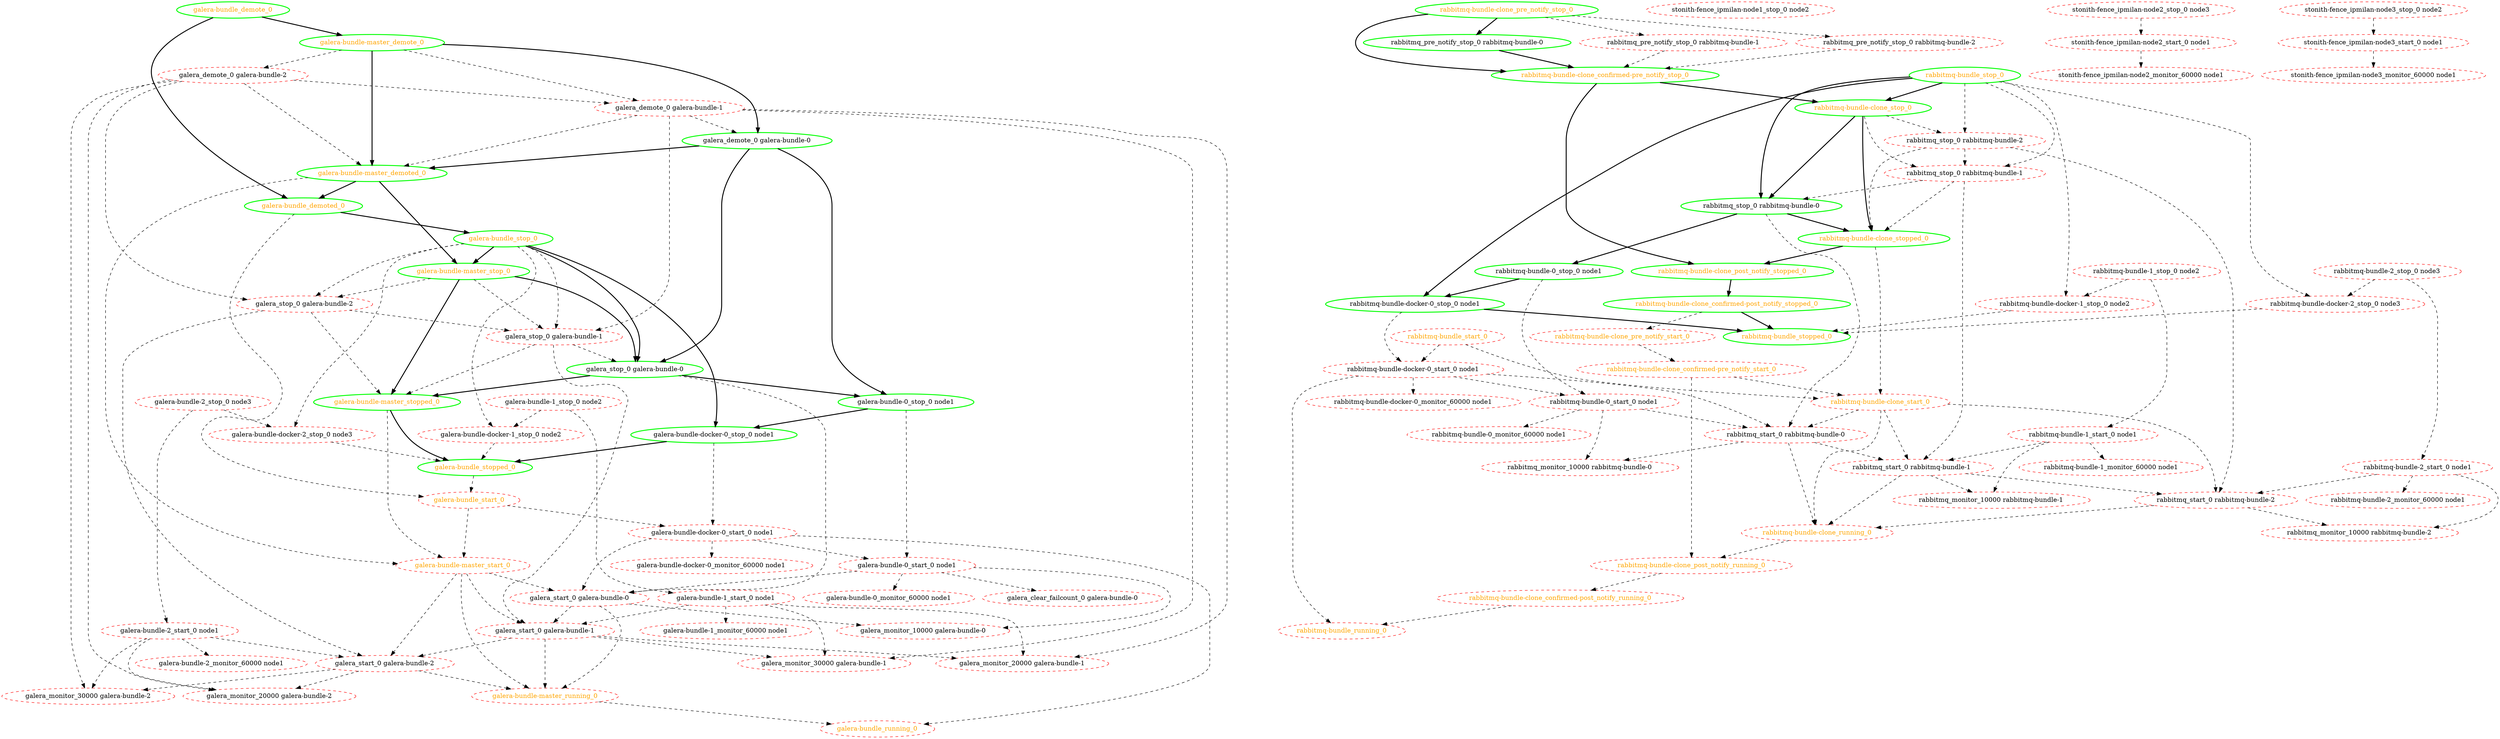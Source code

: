  digraph "g" {
"galera-bundle-0_monitor_60000 node1" [ style=dashed color="red" fontcolor="black"]
"galera-bundle-0_start_0 node1" -> "galera-bundle-0_monitor_60000 node1" [ style = dashed]
"galera-bundle-0_start_0 node1" -> "galera_clear_failcount_0 galera-bundle-0" [ style = dashed]
"galera-bundle-0_start_0 node1" -> "galera_monitor_10000 galera-bundle-0" [ style = dashed]
"galera-bundle-0_start_0 node1" -> "galera_start_0 galera-bundle-0" [ style = dashed]
"galera-bundle-0_start_0 node1" [ style=dashed color="red" fontcolor="black"]
"galera-bundle-0_stop_0 node1" -> "galera-bundle-0_start_0 node1" [ style = dashed]
"galera-bundle-0_stop_0 node1" -> "galera-bundle-docker-0_stop_0 node1" [ style = bold]
"galera-bundle-0_stop_0 node1" [ style=bold color="green" fontcolor="black"]
"galera-bundle-1_monitor_60000 node1" [ style=dashed color="red" fontcolor="black"]
"galera-bundle-1_start_0 node1" -> "galera-bundle-1_monitor_60000 node1" [ style = dashed]
"galera-bundle-1_start_0 node1" -> "galera_monitor_20000 galera-bundle-1" [ style = dashed]
"galera-bundle-1_start_0 node1" -> "galera_monitor_30000 galera-bundle-1" [ style = dashed]
"galera-bundle-1_start_0 node1" -> "galera_start_0 galera-bundle-1" [ style = dashed]
"galera-bundle-1_start_0 node1" [ style=dashed color="red" fontcolor="black"]
"galera-bundle-1_stop_0 node2" -> "galera-bundle-1_start_0 node1" [ style = dashed]
"galera-bundle-1_stop_0 node2" -> "galera-bundle-docker-1_stop_0 node2" [ style = dashed]
"galera-bundle-1_stop_0 node2" [ style=dashed color="red" fontcolor="black"]
"galera-bundle-2_monitor_60000 node1" [ style=dashed color="red" fontcolor="black"]
"galera-bundle-2_start_0 node1" -> "galera-bundle-2_monitor_60000 node1" [ style = dashed]
"galera-bundle-2_start_0 node1" -> "galera_monitor_20000 galera-bundle-2" [ style = dashed]
"galera-bundle-2_start_0 node1" -> "galera_monitor_30000 galera-bundle-2" [ style = dashed]
"galera-bundle-2_start_0 node1" -> "galera_start_0 galera-bundle-2" [ style = dashed]
"galera-bundle-2_start_0 node1" [ style=dashed color="red" fontcolor="black"]
"galera-bundle-2_stop_0 node3" -> "galera-bundle-2_start_0 node1" [ style = dashed]
"galera-bundle-2_stop_0 node3" -> "galera-bundle-docker-2_stop_0 node3" [ style = dashed]
"galera-bundle-2_stop_0 node3" [ style=dashed color="red" fontcolor="black"]
"galera-bundle-docker-0_monitor_60000 node1" [ style=dashed color="red" fontcolor="black"]
"galera-bundle-docker-0_start_0 node1" -> "galera-bundle-0_start_0 node1" [ style = dashed]
"galera-bundle-docker-0_start_0 node1" -> "galera-bundle-docker-0_monitor_60000 node1" [ style = dashed]
"galera-bundle-docker-0_start_0 node1" -> "galera-bundle_running_0" [ style = dashed]
"galera-bundle-docker-0_start_0 node1" -> "galera_start_0 galera-bundle-0" [ style = dashed]
"galera-bundle-docker-0_start_0 node1" [ style=dashed color="red" fontcolor="black"]
"galera-bundle-docker-0_stop_0 node1" -> "galera-bundle-docker-0_start_0 node1" [ style = dashed]
"galera-bundle-docker-0_stop_0 node1" -> "galera-bundle_stopped_0" [ style = bold]
"galera-bundle-docker-0_stop_0 node1" [ style=bold color="green" fontcolor="black"]
"galera-bundle-docker-1_stop_0 node2" -> "galera-bundle_stopped_0" [ style = dashed]
"galera-bundle-docker-1_stop_0 node2" [ style=dashed color="red" fontcolor="black"]
"galera-bundle-docker-2_stop_0 node3" -> "galera-bundle_stopped_0" [ style = dashed]
"galera-bundle-docker-2_stop_0 node3" [ style=dashed color="red" fontcolor="black"]
"galera-bundle-master_demote_0" -> "galera-bundle-master_demoted_0" [ style = bold]
"galera-bundle-master_demote_0" -> "galera_demote_0 galera-bundle-0" [ style = bold]
"galera-bundle-master_demote_0" -> "galera_demote_0 galera-bundle-1" [ style = dashed]
"galera-bundle-master_demote_0" -> "galera_demote_0 galera-bundle-2" [ style = dashed]
"galera-bundle-master_demote_0" [ style=bold color="green" fontcolor="orange"]
"galera-bundle-master_demoted_0" -> "galera-bundle-master_start_0" [ style = dashed]
"galera-bundle-master_demoted_0" -> "galera-bundle-master_stop_0" [ style = bold]
"galera-bundle-master_demoted_0" -> "galera-bundle_demoted_0" [ style = bold]
"galera-bundle-master_demoted_0" [ style=bold color="green" fontcolor="orange"]
"galera-bundle-master_running_0" -> "galera-bundle_running_0" [ style = dashed]
"galera-bundle-master_running_0" [ style=dashed color="red" fontcolor="orange"]
"galera-bundle-master_start_0" -> "galera-bundle-master_running_0" [ style = dashed]
"galera-bundle-master_start_0" -> "galera_start_0 galera-bundle-0" [ style = dashed]
"galera-bundle-master_start_0" -> "galera_start_0 galera-bundle-1" [ style = dashed]
"galera-bundle-master_start_0" -> "galera_start_0 galera-bundle-2" [ style = dashed]
"galera-bundle-master_start_0" [ style=dashed color="red" fontcolor="orange"]
"galera-bundle-master_stop_0" -> "galera-bundle-master_stopped_0" [ style = bold]
"galera-bundle-master_stop_0" -> "galera_stop_0 galera-bundle-0" [ style = bold]
"galera-bundle-master_stop_0" -> "galera_stop_0 galera-bundle-1" [ style = dashed]
"galera-bundle-master_stop_0" -> "galera_stop_0 galera-bundle-2" [ style = dashed]
"galera-bundle-master_stop_0" [ style=bold color="green" fontcolor="orange"]
"galera-bundle-master_stopped_0" -> "galera-bundle-master_start_0" [ style = dashed]
"galera-bundle-master_stopped_0" -> "galera-bundle_stopped_0" [ style = bold]
"galera-bundle-master_stopped_0" [ style=bold color="green" fontcolor="orange"]
"galera-bundle_demote_0" -> "galera-bundle-master_demote_0" [ style = bold]
"galera-bundle_demote_0" -> "galera-bundle_demoted_0" [ style = bold]
"galera-bundle_demote_0" [ style=bold color="green" fontcolor="orange"]
"galera-bundle_demoted_0" -> "galera-bundle_start_0" [ style = dashed]
"galera-bundle_demoted_0" -> "galera-bundle_stop_0" [ style = bold]
"galera-bundle_demoted_0" [ style=bold color="green" fontcolor="orange"]
"galera-bundle_running_0" [ style=dashed color="red" fontcolor="orange"]
"galera-bundle_start_0" -> "galera-bundle-docker-0_start_0 node1" [ style = dashed]
"galera-bundle_start_0" -> "galera-bundle-master_start_0" [ style = dashed]
"galera-bundle_start_0" [ style=dashed color="red" fontcolor="orange"]
"galera-bundle_stop_0" -> "galera-bundle-docker-0_stop_0 node1" [ style = bold]
"galera-bundle_stop_0" -> "galera-bundle-docker-1_stop_0 node2" [ style = dashed]
"galera-bundle_stop_0" -> "galera-bundle-docker-2_stop_0 node3" [ style = dashed]
"galera-bundle_stop_0" -> "galera-bundle-master_stop_0" [ style = bold]
"galera-bundle_stop_0" -> "galera_stop_0 galera-bundle-0" [ style = bold]
"galera-bundle_stop_0" -> "galera_stop_0 galera-bundle-1" [ style = dashed]
"galera-bundle_stop_0" -> "galera_stop_0 galera-bundle-2" [ style = dashed]
"galera-bundle_stop_0" [ style=bold color="green" fontcolor="orange"]
"galera-bundle_stopped_0" -> "galera-bundle_start_0" [ style = dashed]
"galera-bundle_stopped_0" [ style=bold color="green" fontcolor="orange"]
"galera_clear_failcount_0 galera-bundle-0" [ style=dashed color="red" fontcolor="black"]
"galera_demote_0 galera-bundle-0" -> "galera-bundle-0_stop_0 node1" [ style = bold]
"galera_demote_0 galera-bundle-0" -> "galera-bundle-master_demoted_0" [ style = bold]
"galera_demote_0 galera-bundle-0" -> "galera_stop_0 galera-bundle-0" [ style = bold]
"galera_demote_0 galera-bundle-0" [ style=bold color="green" fontcolor="black"]
"galera_demote_0 galera-bundle-1" -> "galera-bundle-master_demoted_0" [ style = dashed]
"galera_demote_0 galera-bundle-1" -> "galera_demote_0 galera-bundle-0" [ style = dashed]
"galera_demote_0 galera-bundle-1" -> "galera_monitor_20000 galera-bundle-1" [ style = dashed]
"galera_demote_0 galera-bundle-1" -> "galera_monitor_30000 galera-bundle-1" [ style = dashed]
"galera_demote_0 galera-bundle-1" -> "galera_stop_0 galera-bundle-1" [ style = dashed]
"galera_demote_0 galera-bundle-1" [ style=dashed color="red" fontcolor="black"]
"galera_demote_0 galera-bundle-2" -> "galera-bundle-master_demoted_0" [ style = dashed]
"galera_demote_0 galera-bundle-2" -> "galera_demote_0 galera-bundle-1" [ style = dashed]
"galera_demote_0 galera-bundle-2" -> "galera_monitor_20000 galera-bundle-2" [ style = dashed]
"galera_demote_0 galera-bundle-2" -> "galera_monitor_30000 galera-bundle-2" [ style = dashed]
"galera_demote_0 galera-bundle-2" -> "galera_stop_0 galera-bundle-2" [ style = dashed]
"galera_demote_0 galera-bundle-2" [ style=dashed color="red" fontcolor="black"]
"galera_monitor_10000 galera-bundle-0" [ style=dashed color="red" fontcolor="black"]
"galera_monitor_20000 galera-bundle-1" [ style=dashed color="red" fontcolor="black"]
"galera_monitor_20000 galera-bundle-2" [ style=dashed color="red" fontcolor="black"]
"galera_monitor_30000 galera-bundle-1" [ style=dashed color="red" fontcolor="black"]
"galera_monitor_30000 galera-bundle-2" [ style=dashed color="red" fontcolor="black"]
"galera_start_0 galera-bundle-0" -> "galera-bundle-master_running_0" [ style = dashed]
"galera_start_0 galera-bundle-0" -> "galera_monitor_10000 galera-bundle-0" [ style = dashed]
"galera_start_0 galera-bundle-0" -> "galera_start_0 galera-bundle-1" [ style = dashed]
"galera_start_0 galera-bundle-0" [ style=dashed color="red" fontcolor="black"]
"galera_start_0 galera-bundle-1" -> "galera-bundle-master_running_0" [ style = dashed]
"galera_start_0 galera-bundle-1" -> "galera_monitor_20000 galera-bundle-1" [ style = dashed]
"galera_start_0 galera-bundle-1" -> "galera_monitor_30000 galera-bundle-1" [ style = dashed]
"galera_start_0 galera-bundle-1" -> "galera_start_0 galera-bundle-2" [ style = dashed]
"galera_start_0 galera-bundle-1" [ style=dashed color="red" fontcolor="black"]
"galera_start_0 galera-bundle-2" -> "galera-bundle-master_running_0" [ style = dashed]
"galera_start_0 galera-bundle-2" -> "galera_monitor_20000 galera-bundle-2" [ style = dashed]
"galera_start_0 galera-bundle-2" -> "galera_monitor_30000 galera-bundle-2" [ style = dashed]
"galera_start_0 galera-bundle-2" [ style=dashed color="red" fontcolor="black"]
"galera_stop_0 galera-bundle-0" -> "galera-bundle-0_stop_0 node1" [ style = bold]
"galera_stop_0 galera-bundle-0" -> "galera-bundle-master_stopped_0" [ style = bold]
"galera_stop_0 galera-bundle-0" -> "galera_start_0 galera-bundle-0" [ style = dashed]
"galera_stop_0 galera-bundle-0" [ style=bold color="green" fontcolor="black"]
"galera_stop_0 galera-bundle-1" -> "galera-bundle-master_stopped_0" [ style = dashed]
"galera_stop_0 galera-bundle-1" -> "galera_start_0 galera-bundle-1" [ style = dashed]
"galera_stop_0 galera-bundle-1" -> "galera_stop_0 galera-bundle-0" [ style = dashed]
"galera_stop_0 galera-bundle-1" [ style=dashed color="red" fontcolor="black"]
"galera_stop_0 galera-bundle-2" -> "galera-bundle-master_stopped_0" [ style = dashed]
"galera_stop_0 galera-bundle-2" -> "galera_start_0 galera-bundle-2" [ style = dashed]
"galera_stop_0 galera-bundle-2" -> "galera_stop_0 galera-bundle-1" [ style = dashed]
"galera_stop_0 galera-bundle-2" [ style=dashed color="red" fontcolor="black"]
"rabbitmq-bundle-0_monitor_60000 node1" [ style=dashed color="red" fontcolor="black"]
"rabbitmq-bundle-0_start_0 node1" -> "rabbitmq-bundle-0_monitor_60000 node1" [ style = dashed]
"rabbitmq-bundle-0_start_0 node1" -> "rabbitmq_monitor_10000 rabbitmq-bundle-0" [ style = dashed]
"rabbitmq-bundle-0_start_0 node1" -> "rabbitmq_start_0 rabbitmq-bundle-0" [ style = dashed]
"rabbitmq-bundle-0_start_0 node1" [ style=dashed color="red" fontcolor="black"]
"rabbitmq-bundle-0_stop_0 node1" -> "rabbitmq-bundle-0_start_0 node1" [ style = dashed]
"rabbitmq-bundle-0_stop_0 node1" -> "rabbitmq-bundle-docker-0_stop_0 node1" [ style = bold]
"rabbitmq-bundle-0_stop_0 node1" [ style=bold color="green" fontcolor="black"]
"rabbitmq-bundle-1_monitor_60000 node1" [ style=dashed color="red" fontcolor="black"]
"rabbitmq-bundle-1_start_0 node1" -> "rabbitmq-bundle-1_monitor_60000 node1" [ style = dashed]
"rabbitmq-bundle-1_start_0 node1" -> "rabbitmq_monitor_10000 rabbitmq-bundle-1" [ style = dashed]
"rabbitmq-bundle-1_start_0 node1" -> "rabbitmq_start_0 rabbitmq-bundle-1" [ style = dashed]
"rabbitmq-bundle-1_start_0 node1" [ style=dashed color="red" fontcolor="black"]
"rabbitmq-bundle-1_stop_0 node2" -> "rabbitmq-bundle-1_start_0 node1" [ style = dashed]
"rabbitmq-bundle-1_stop_0 node2" -> "rabbitmq-bundle-docker-1_stop_0 node2" [ style = dashed]
"rabbitmq-bundle-1_stop_0 node2" [ style=dashed color="red" fontcolor="black"]
"rabbitmq-bundle-2_monitor_60000 node1" [ style=dashed color="red" fontcolor="black"]
"rabbitmq-bundle-2_start_0 node1" -> "rabbitmq-bundle-2_monitor_60000 node1" [ style = dashed]
"rabbitmq-bundle-2_start_0 node1" -> "rabbitmq_monitor_10000 rabbitmq-bundle-2" [ style = dashed]
"rabbitmq-bundle-2_start_0 node1" -> "rabbitmq_start_0 rabbitmq-bundle-2" [ style = dashed]
"rabbitmq-bundle-2_start_0 node1" [ style=dashed color="red" fontcolor="black"]
"rabbitmq-bundle-2_stop_0 node3" -> "rabbitmq-bundle-2_start_0 node1" [ style = dashed]
"rabbitmq-bundle-2_stop_0 node3" -> "rabbitmq-bundle-docker-2_stop_0 node3" [ style = dashed]
"rabbitmq-bundle-2_stop_0 node3" [ style=dashed color="red" fontcolor="black"]
"rabbitmq-bundle-clone_confirmed-post_notify_running_0" -> "rabbitmq-bundle_running_0" [ style = dashed]
"rabbitmq-bundle-clone_confirmed-post_notify_running_0" [ style=dashed color="red" fontcolor="orange"]
"rabbitmq-bundle-clone_confirmed-post_notify_stopped_0" -> "rabbitmq-bundle-clone_pre_notify_start_0" [ style = dashed]
"rabbitmq-bundle-clone_confirmed-post_notify_stopped_0" -> "rabbitmq-bundle_stopped_0" [ style = bold]
"rabbitmq-bundle-clone_confirmed-post_notify_stopped_0" [ style=bold color="green" fontcolor="orange"]
"rabbitmq-bundle-clone_confirmed-pre_notify_start_0" -> "rabbitmq-bundle-clone_post_notify_running_0" [ style = dashed]
"rabbitmq-bundle-clone_confirmed-pre_notify_start_0" -> "rabbitmq-bundle-clone_start_0" [ style = dashed]
"rabbitmq-bundle-clone_confirmed-pre_notify_start_0" [ style=dashed color="red" fontcolor="orange"]
"rabbitmq-bundle-clone_confirmed-pre_notify_stop_0" -> "rabbitmq-bundle-clone_post_notify_stopped_0" [ style = bold]
"rabbitmq-bundle-clone_confirmed-pre_notify_stop_0" -> "rabbitmq-bundle-clone_stop_0" [ style = bold]
"rabbitmq-bundle-clone_confirmed-pre_notify_stop_0" [ style=bold color="green" fontcolor="orange"]
"rabbitmq-bundle-clone_post_notify_running_0" -> "rabbitmq-bundle-clone_confirmed-post_notify_running_0" [ style = dashed]
"rabbitmq-bundle-clone_post_notify_running_0" [ style=dashed color="red" fontcolor="orange"]
"rabbitmq-bundle-clone_post_notify_stopped_0" -> "rabbitmq-bundle-clone_confirmed-post_notify_stopped_0" [ style = bold]
"rabbitmq-bundle-clone_post_notify_stopped_0" [ style=bold color="green" fontcolor="orange"]
"rabbitmq-bundle-clone_pre_notify_start_0" -> "rabbitmq-bundle-clone_confirmed-pre_notify_start_0" [ style = dashed]
"rabbitmq-bundle-clone_pre_notify_start_0" [ style=dashed color="red" fontcolor="orange"]
"rabbitmq-bundle-clone_pre_notify_stop_0" -> "rabbitmq-bundle-clone_confirmed-pre_notify_stop_0" [ style = bold]
"rabbitmq-bundle-clone_pre_notify_stop_0" -> "rabbitmq_pre_notify_stop_0 rabbitmq-bundle-0" [ style = bold]
"rabbitmq-bundle-clone_pre_notify_stop_0" -> "rabbitmq_pre_notify_stop_0 rabbitmq-bundle-1" [ style = dashed]
"rabbitmq-bundle-clone_pre_notify_stop_0" -> "rabbitmq_pre_notify_stop_0 rabbitmq-bundle-2" [ style = dashed]
"rabbitmq-bundle-clone_pre_notify_stop_0" [ style=bold color="green" fontcolor="orange"]
"rabbitmq-bundle-clone_running_0" -> "rabbitmq-bundle-clone_post_notify_running_0" [ style = dashed]
"rabbitmq-bundle-clone_running_0" [ style=dashed color="red" fontcolor="orange"]
"rabbitmq-bundle-clone_start_0" -> "rabbitmq-bundle-clone_running_0" [ style = dashed]
"rabbitmq-bundle-clone_start_0" -> "rabbitmq_start_0 rabbitmq-bundle-0" [ style = dashed]
"rabbitmq-bundle-clone_start_0" -> "rabbitmq_start_0 rabbitmq-bundle-1" [ style = dashed]
"rabbitmq-bundle-clone_start_0" -> "rabbitmq_start_0 rabbitmq-bundle-2" [ style = dashed]
"rabbitmq-bundle-clone_start_0" [ style=dashed color="red" fontcolor="orange"]
"rabbitmq-bundle-clone_stop_0" -> "rabbitmq-bundle-clone_stopped_0" [ style = bold]
"rabbitmq-bundle-clone_stop_0" -> "rabbitmq_stop_0 rabbitmq-bundle-0" [ style = bold]
"rabbitmq-bundle-clone_stop_0" -> "rabbitmq_stop_0 rabbitmq-bundle-1" [ style = dashed]
"rabbitmq-bundle-clone_stop_0" -> "rabbitmq_stop_0 rabbitmq-bundle-2" [ style = dashed]
"rabbitmq-bundle-clone_stop_0" [ style=bold color="green" fontcolor="orange"]
"rabbitmq-bundle-clone_stopped_0" -> "rabbitmq-bundle-clone_post_notify_stopped_0" [ style = bold]
"rabbitmq-bundle-clone_stopped_0" -> "rabbitmq-bundle-clone_start_0" [ style = dashed]
"rabbitmq-bundle-clone_stopped_0" [ style=bold color="green" fontcolor="orange"]
"rabbitmq-bundle-docker-0_monitor_60000 node1" [ style=dashed color="red" fontcolor="black"]
"rabbitmq-bundle-docker-0_start_0 node1" -> "rabbitmq-bundle-0_start_0 node1" [ style = dashed]
"rabbitmq-bundle-docker-0_start_0 node1" -> "rabbitmq-bundle-docker-0_monitor_60000 node1" [ style = dashed]
"rabbitmq-bundle-docker-0_start_0 node1" -> "rabbitmq-bundle_running_0" [ style = dashed]
"rabbitmq-bundle-docker-0_start_0 node1" -> "rabbitmq_start_0 rabbitmq-bundle-0" [ style = dashed]
"rabbitmq-bundle-docker-0_start_0 node1" [ style=dashed color="red" fontcolor="black"]
"rabbitmq-bundle-docker-0_stop_0 node1" -> "rabbitmq-bundle-docker-0_start_0 node1" [ style = dashed]
"rabbitmq-bundle-docker-0_stop_0 node1" -> "rabbitmq-bundle_stopped_0" [ style = bold]
"rabbitmq-bundle-docker-0_stop_0 node1" [ style=bold color="green" fontcolor="black"]
"rabbitmq-bundle-docker-1_stop_0 node2" -> "rabbitmq-bundle_stopped_0" [ style = dashed]
"rabbitmq-bundle-docker-1_stop_0 node2" [ style=dashed color="red" fontcolor="black"]
"rabbitmq-bundle-docker-2_stop_0 node3" -> "rabbitmq-bundle_stopped_0" [ style = dashed]
"rabbitmq-bundle-docker-2_stop_0 node3" [ style=dashed color="red" fontcolor="black"]
"rabbitmq-bundle_running_0" [ style=dashed color="red" fontcolor="orange"]
"rabbitmq-bundle_start_0" -> "rabbitmq-bundle-clone_start_0" [ style = dashed]
"rabbitmq-bundle_start_0" -> "rabbitmq-bundle-docker-0_start_0 node1" [ style = dashed]
"rabbitmq-bundle_start_0" [ style=dashed color="red" fontcolor="orange"]
"rabbitmq-bundle_stop_0" -> "rabbitmq-bundle-clone_stop_0" [ style = bold]
"rabbitmq-bundle_stop_0" -> "rabbitmq-bundle-docker-0_stop_0 node1" [ style = bold]
"rabbitmq-bundle_stop_0" -> "rabbitmq-bundle-docker-1_stop_0 node2" [ style = dashed]
"rabbitmq-bundle_stop_0" -> "rabbitmq-bundle-docker-2_stop_0 node3" [ style = dashed]
"rabbitmq-bundle_stop_0" -> "rabbitmq_stop_0 rabbitmq-bundle-0" [ style = bold]
"rabbitmq-bundle_stop_0" -> "rabbitmq_stop_0 rabbitmq-bundle-1" [ style = dashed]
"rabbitmq-bundle_stop_0" -> "rabbitmq_stop_0 rabbitmq-bundle-2" [ style = dashed]
"rabbitmq-bundle_stop_0" [ style=bold color="green" fontcolor="orange"]
"rabbitmq-bundle_stopped_0" [ style=bold color="green" fontcolor="orange"]
"rabbitmq_monitor_10000 rabbitmq-bundle-0" [ style=dashed color="red" fontcolor="black"]
"rabbitmq_monitor_10000 rabbitmq-bundle-1" [ style=dashed color="red" fontcolor="black"]
"rabbitmq_monitor_10000 rabbitmq-bundle-2" [ style=dashed color="red" fontcolor="black"]
"rabbitmq_pre_notify_stop_0 rabbitmq-bundle-0" -> "rabbitmq-bundle-clone_confirmed-pre_notify_stop_0" [ style = bold]
"rabbitmq_pre_notify_stop_0 rabbitmq-bundle-0" [ style=bold color="green" fontcolor="black"]
"rabbitmq_pre_notify_stop_0 rabbitmq-bundle-1" -> "rabbitmq-bundle-clone_confirmed-pre_notify_stop_0" [ style = dashed]
"rabbitmq_pre_notify_stop_0 rabbitmq-bundle-1" [ style=dashed color="red" fontcolor="black"]
"rabbitmq_pre_notify_stop_0 rabbitmq-bundle-2" -> "rabbitmq-bundle-clone_confirmed-pre_notify_stop_0" [ style = dashed]
"rabbitmq_pre_notify_stop_0 rabbitmq-bundle-2" [ style=dashed color="red" fontcolor="black"]
"rabbitmq_start_0 rabbitmq-bundle-0" -> "rabbitmq-bundle-clone_running_0" [ style = dashed]
"rabbitmq_start_0 rabbitmq-bundle-0" -> "rabbitmq_monitor_10000 rabbitmq-bundle-0" [ style = dashed]
"rabbitmq_start_0 rabbitmq-bundle-0" -> "rabbitmq_start_0 rabbitmq-bundle-1" [ style = dashed]
"rabbitmq_start_0 rabbitmq-bundle-0" [ style=dashed color="red" fontcolor="black"]
"rabbitmq_start_0 rabbitmq-bundle-1" -> "rabbitmq-bundle-clone_running_0" [ style = dashed]
"rabbitmq_start_0 rabbitmq-bundle-1" -> "rabbitmq_monitor_10000 rabbitmq-bundle-1" [ style = dashed]
"rabbitmq_start_0 rabbitmq-bundle-1" -> "rabbitmq_start_0 rabbitmq-bundle-2" [ style = dashed]
"rabbitmq_start_0 rabbitmq-bundle-1" [ style=dashed color="red" fontcolor="black"]
"rabbitmq_start_0 rabbitmq-bundle-2" -> "rabbitmq-bundle-clone_running_0" [ style = dashed]
"rabbitmq_start_0 rabbitmq-bundle-2" -> "rabbitmq_monitor_10000 rabbitmq-bundle-2" [ style = dashed]
"rabbitmq_start_0 rabbitmq-bundle-2" [ style=dashed color="red" fontcolor="black"]
"rabbitmq_stop_0 rabbitmq-bundle-0" -> "rabbitmq-bundle-0_stop_0 node1" [ style = bold]
"rabbitmq_stop_0 rabbitmq-bundle-0" -> "rabbitmq-bundle-clone_stopped_0" [ style = bold]
"rabbitmq_stop_0 rabbitmq-bundle-0" -> "rabbitmq_start_0 rabbitmq-bundle-0" [ style = dashed]
"rabbitmq_stop_0 rabbitmq-bundle-0" [ style=bold color="green" fontcolor="black"]
"rabbitmq_stop_0 rabbitmq-bundle-1" -> "rabbitmq-bundle-clone_stopped_0" [ style = dashed]
"rabbitmq_stop_0 rabbitmq-bundle-1" -> "rabbitmq_start_0 rabbitmq-bundle-1" [ style = dashed]
"rabbitmq_stop_0 rabbitmq-bundle-1" -> "rabbitmq_stop_0 rabbitmq-bundle-0" [ style = dashed]
"rabbitmq_stop_0 rabbitmq-bundle-1" [ style=dashed color="red" fontcolor="black"]
"rabbitmq_stop_0 rabbitmq-bundle-2" -> "rabbitmq-bundle-clone_stopped_0" [ style = dashed]
"rabbitmq_stop_0 rabbitmq-bundle-2" -> "rabbitmq_start_0 rabbitmq-bundle-2" [ style = dashed]
"rabbitmq_stop_0 rabbitmq-bundle-2" -> "rabbitmq_stop_0 rabbitmq-bundle-1" [ style = dashed]
"rabbitmq_stop_0 rabbitmq-bundle-2" [ style=dashed color="red" fontcolor="black"]
"stonith-fence_ipmilan-node1_stop_0 node2" [ style=dashed color="red" fontcolor="black"]
"stonith-fence_ipmilan-node2_monitor_60000 node1" [ style=dashed color="red" fontcolor="black"]
"stonith-fence_ipmilan-node2_start_0 node1" -> "stonith-fence_ipmilan-node2_monitor_60000 node1" [ style = dashed]
"stonith-fence_ipmilan-node2_start_0 node1" [ style=dashed color="red" fontcolor="black"]
"stonith-fence_ipmilan-node2_stop_0 node3" -> "stonith-fence_ipmilan-node2_start_0 node1" [ style = dashed]
"stonith-fence_ipmilan-node2_stop_0 node3" [ style=dashed color="red" fontcolor="black"]
"stonith-fence_ipmilan-node3_monitor_60000 node1" [ style=dashed color="red" fontcolor="black"]
"stonith-fence_ipmilan-node3_start_0 node1" -> "stonith-fence_ipmilan-node3_monitor_60000 node1" [ style = dashed]
"stonith-fence_ipmilan-node3_start_0 node1" [ style=dashed color="red" fontcolor="black"]
"stonith-fence_ipmilan-node3_stop_0 node2" -> "stonith-fence_ipmilan-node3_start_0 node1" [ style = dashed]
"stonith-fence_ipmilan-node3_stop_0 node2" [ style=dashed color="red" fontcolor="black"]
}
